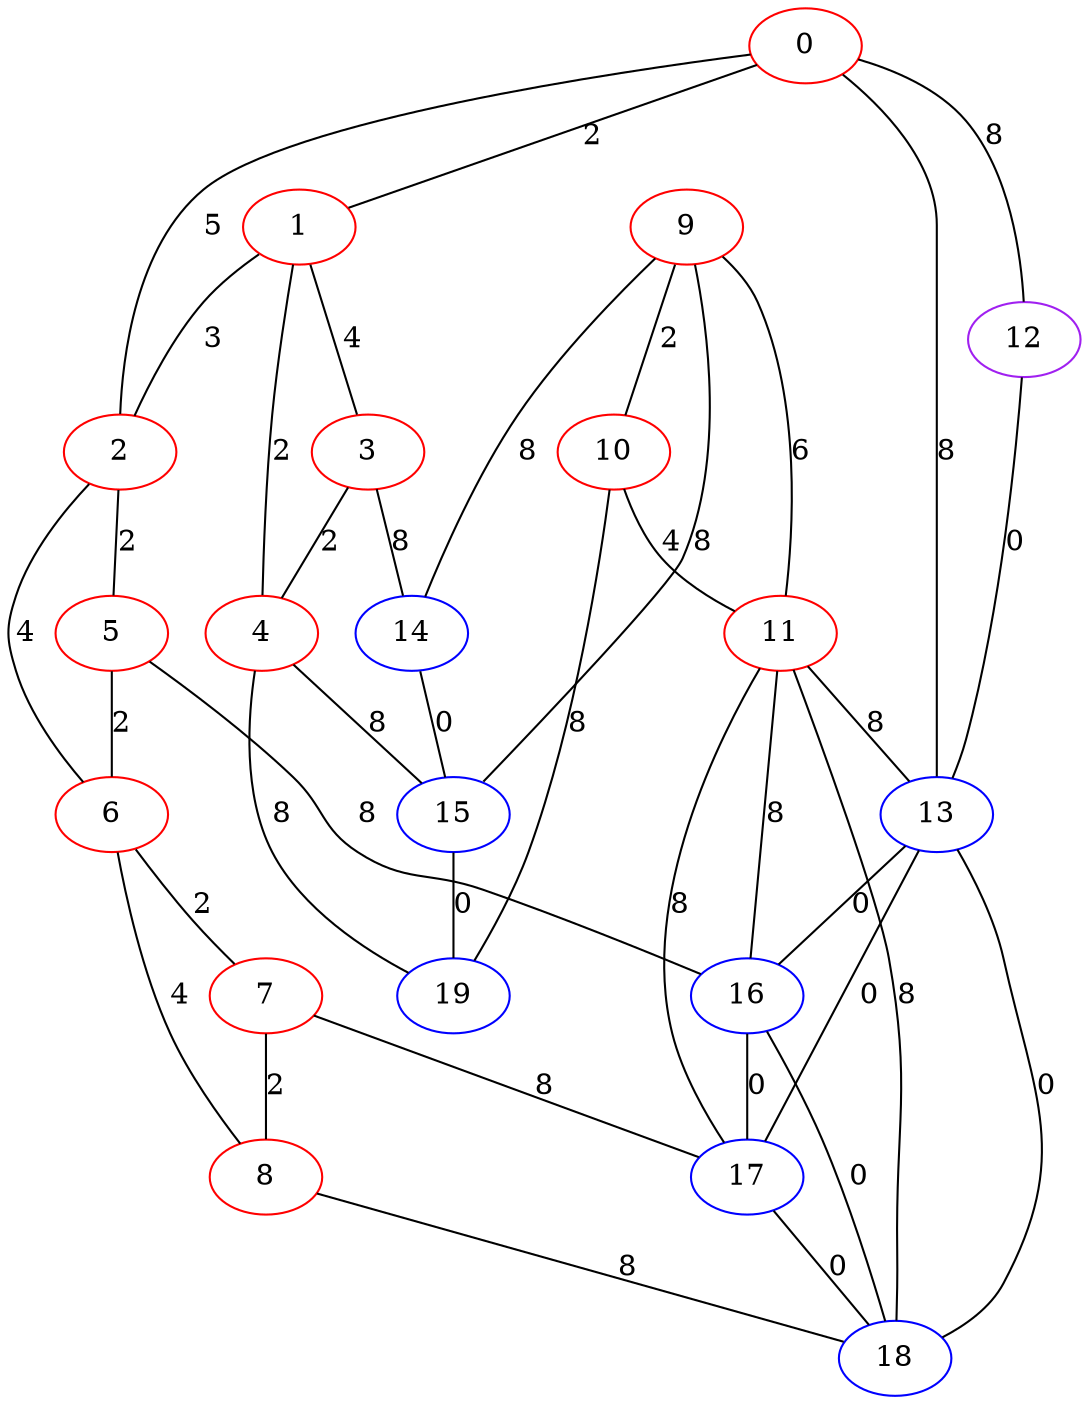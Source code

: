 graph "" {
0 [color=red, weight=1];
1 [color=red, weight=1];
2 [color=red, weight=1];
3 [color=red, weight=1];
4 [color=red, weight=1];
5 [color=red, weight=1];
6 [color=red, weight=1];
7 [color=red, weight=1];
8 [color=red, weight=1];
9 [color=red, weight=1];
10 [color=red, weight=1];
11 [color=red, weight=1];
12 [color=purple, weight=4];
13 [color=blue, weight=3];
14 [color=blue, weight=3];
15 [color=blue, weight=3];
16 [color=blue, weight=3];
17 [color=blue, weight=3];
18 [color=blue, weight=3];
19 [color=blue, weight=3];
0 -- 1  [key=0, label=2];
0 -- 2  [key=0, label=5];
0 -- 12  [key=0, label=8];
0 -- 13  [key=0, label=8];
1 -- 2  [key=0, label=3];
1 -- 3  [key=0, label=4];
1 -- 4  [key=0, label=2];
2 -- 5  [key=0, label=2];
2 -- 6  [key=0, label=4];
3 -- 4  [key=0, label=2];
3 -- 14  [key=0, label=8];
4 -- 19  [key=0, label=8];
4 -- 15  [key=0, label=8];
5 -- 16  [key=0, label=8];
5 -- 6  [key=0, label=2];
6 -- 8  [key=0, label=4];
6 -- 7  [key=0, label=2];
7 -- 8  [key=0, label=2];
7 -- 17  [key=0, label=8];
8 -- 18  [key=0, label=8];
9 -- 10  [key=0, label=2];
9 -- 11  [key=0, label=6];
9 -- 14  [key=0, label=8];
9 -- 15  [key=0, label=8];
10 -- 19  [key=0, label=8];
10 -- 11  [key=0, label=4];
11 -- 13  [key=0, label=8];
11 -- 16  [key=0, label=8];
11 -- 17  [key=0, label=8];
11 -- 18  [key=0, label=8];
12 -- 13  [key=0, label=0];
13 -- 16  [key=0, label=0];
13 -- 17  [key=0, label=0];
13 -- 18  [key=0, label=0];
14 -- 15  [key=0, label=0];
15 -- 19  [key=0, label=0];
16 -- 17  [key=0, label=0];
16 -- 18  [key=0, label=0];
17 -- 18  [key=0, label=0];
}
